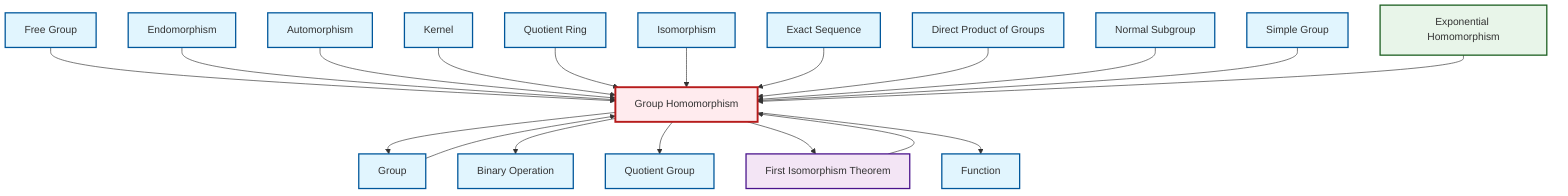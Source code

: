 graph TD
    classDef definition fill:#e1f5fe,stroke:#01579b,stroke-width:2px
    classDef theorem fill:#f3e5f5,stroke:#4a148c,stroke-width:2px
    classDef axiom fill:#fff3e0,stroke:#e65100,stroke-width:2px
    classDef example fill:#e8f5e9,stroke:#1b5e20,stroke-width:2px
    classDef current fill:#ffebee,stroke:#b71c1c,stroke-width:3px
    def-endomorphism["Endomorphism"]:::definition
    def-group["Group"]:::definition
    def-binary-operation["Binary Operation"]:::definition
    def-normal-subgroup["Normal Subgroup"]:::definition
    def-quotient-ring["Quotient Ring"]:::definition
    def-quotient-group["Quotient Group"]:::definition
    def-exact-sequence["Exact Sequence"]:::definition
    def-function["Function"]:::definition
    def-simple-group["Simple Group"]:::definition
    def-homomorphism["Group Homomorphism"]:::definition
    def-automorphism["Automorphism"]:::definition
    def-kernel["Kernel"]:::definition
    def-isomorphism["Isomorphism"]:::definition
    def-free-group["Free Group"]:::definition
    thm-first-isomorphism["First Isomorphism Theorem"]:::theorem
    ex-exponential-homomorphism["Exponential Homomorphism"]:::example
    def-direct-product["Direct Product of Groups"]:::definition
    def-free-group --> def-homomorphism
    def-group --> def-homomorphism
    def-endomorphism --> def-homomorphism
    def-automorphism --> def-homomorphism
    def-kernel --> def-homomorphism
    def-homomorphism --> def-group
    def-quotient-ring --> def-homomorphism
    def-isomorphism --> def-homomorphism
    def-exact-sequence --> def-homomorphism
    def-direct-product --> def-homomorphism
    def-normal-subgroup --> def-homomorphism
    def-homomorphism --> def-binary-operation
    def-simple-group --> def-homomorphism
    def-homomorphism --> def-quotient-group
    def-homomorphism --> thm-first-isomorphism
    thm-first-isomorphism --> def-homomorphism
    ex-exponential-homomorphism --> def-homomorphism
    def-homomorphism --> def-function
    class def-homomorphism current